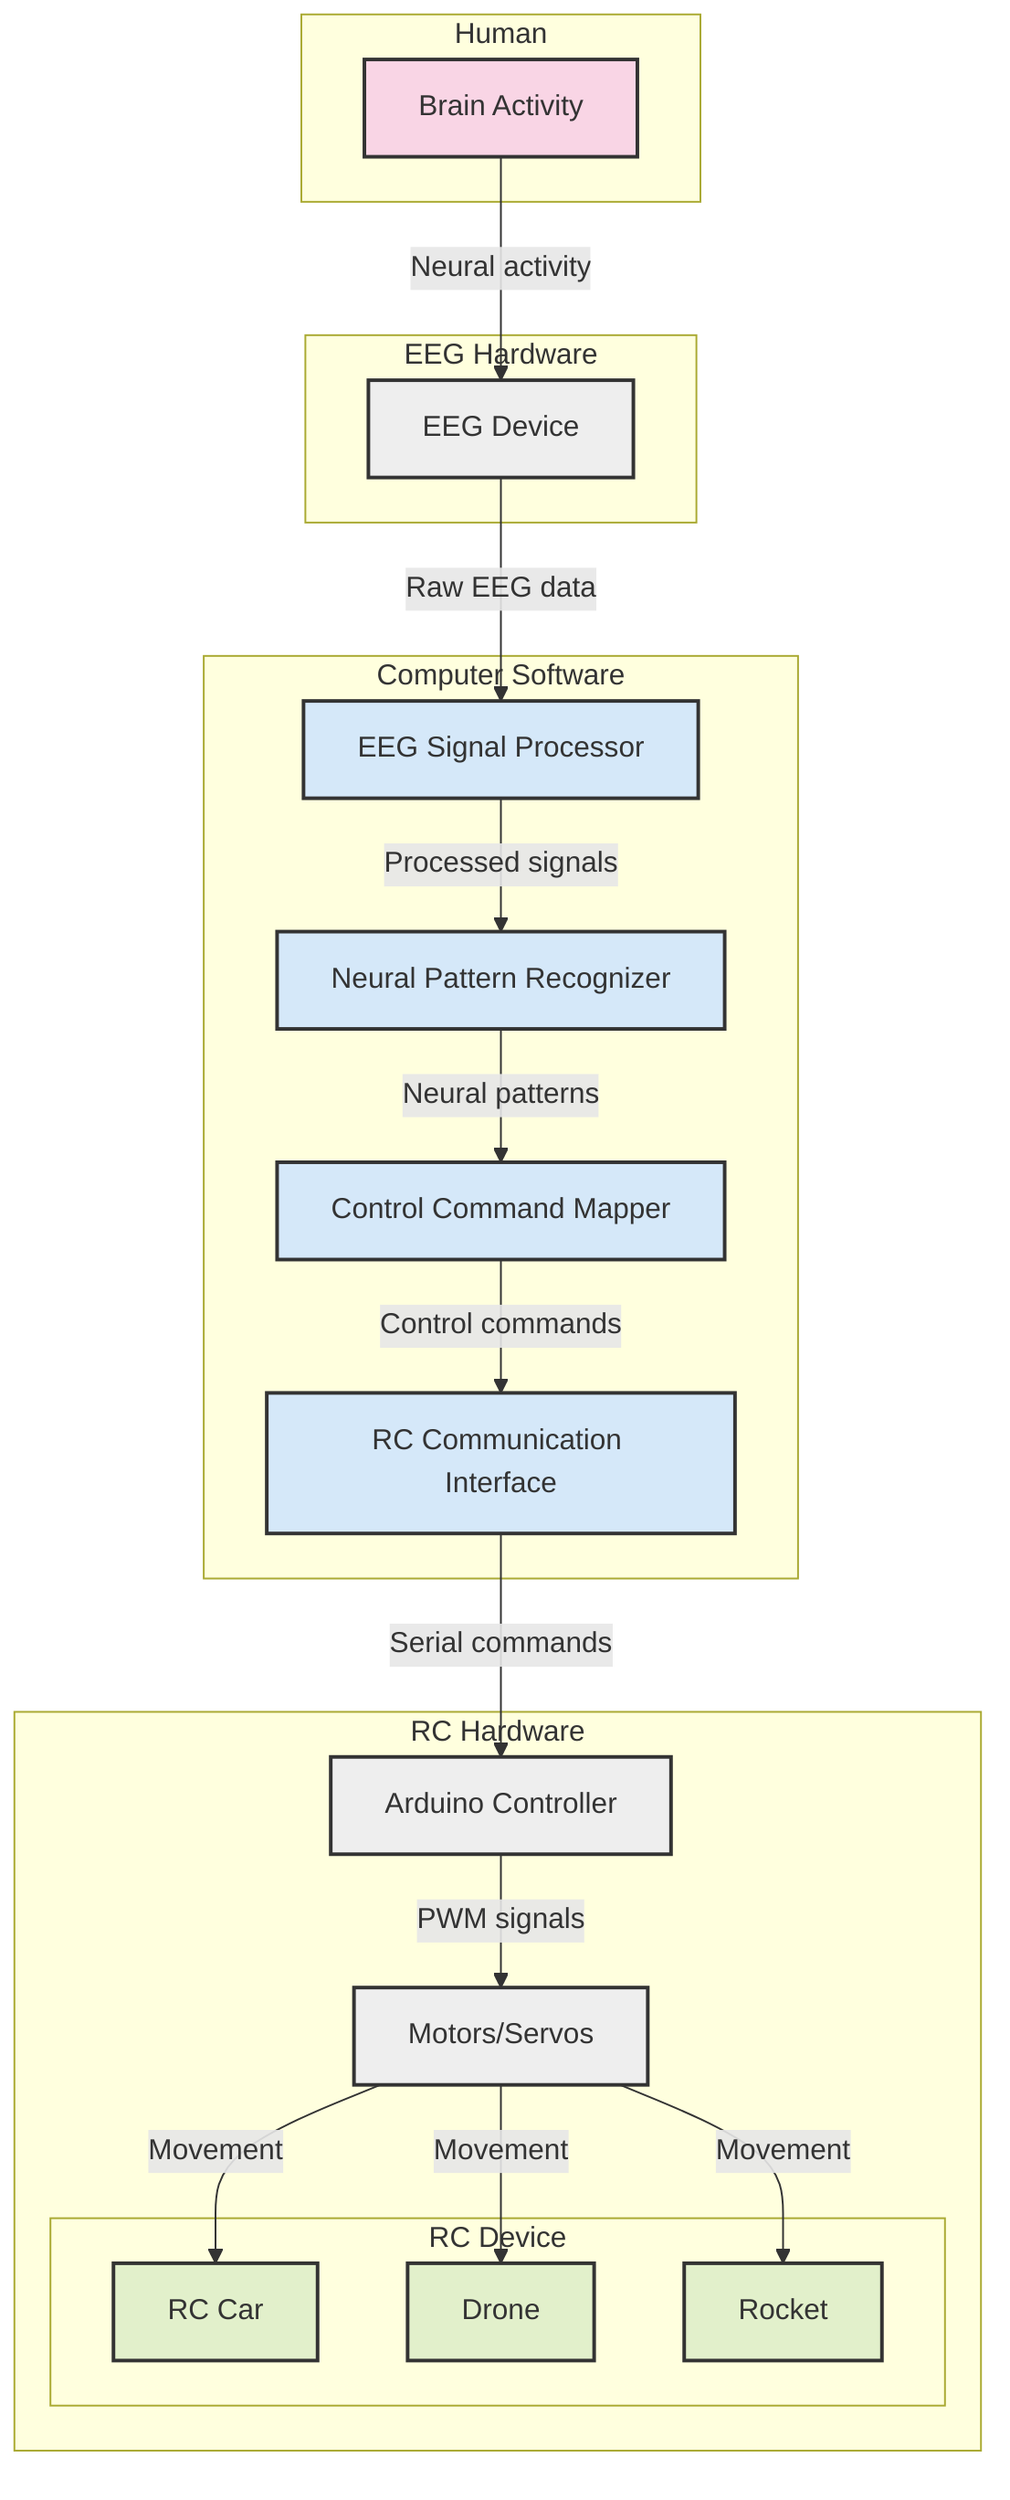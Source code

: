 flowchart TD
    subgraph Human
        Brain[Brain Activity]
    end
    
    subgraph "EEG Hardware"
        EEGDevice[EEG Device]
    end
    
    subgraph "Computer Software"
        EEGProcessor[EEG Signal Processor]
        PatternRecognizer[Neural Pattern Recognizer]
        CommandMapper[Control Command Mapper]
        RCInterface[RC Communication Interface]
    end
    
    subgraph "RC Hardware"
        Arduino[Arduino Controller]
        Motors[Motors/Servos]
        subgraph "RC Device"
            Car[RC Car]
            Drone[Drone]
            Rocket[Rocket]
        end
    end
    
    Brain -->|Neural activity| EEGDevice
    EEGDevice -->|Raw EEG data| EEGProcessor
    EEGProcessor -->|Processed signals| PatternRecognizer
    PatternRecognizer -->|Neural patterns| CommandMapper
    CommandMapper -->|Control commands| RCInterface
    RCInterface -->|Serial commands| Arduino
    Arduino -->|PWM signals| Motors
    Motors -->|Movement| Car
    Motors -->|Movement| Drone
    Motors -->|Movement| Rocket
    
    classDef human fill:#f9d5e5,stroke:#333,stroke-width:2px;
    classDef hardware fill:#eeeeee,stroke:#333,stroke-width:2px;
    classDef software fill:#d5e8f9,stroke:#333,stroke-width:2px;
    classDef rcdevice fill:#e2f0cb,stroke:#333,stroke-width:2px;
    
    class Brain human;
    class EEGDevice,Arduino,Motors hardware;
    class EEGProcessor,PatternRecognizer,CommandMapper,RCInterface software;
    class Car,Drone,Rocket rcdevice;